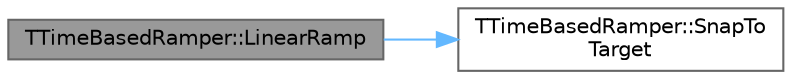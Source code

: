 digraph "TTimeBasedRamper::LinearRamp"
{
 // INTERACTIVE_SVG=YES
 // LATEX_PDF_SIZE
  bgcolor="transparent";
  edge [fontname=Helvetica,fontsize=10,labelfontname=Helvetica,labelfontsize=10];
  node [fontname=Helvetica,fontsize=10,shape=box,height=0.2,width=0.4];
  rankdir="LR";
  Node1 [id="Node000001",label="TTimeBasedRamper::LinearRamp",height=0.2,width=0.4,color="gray40", fillcolor="grey60", style="filled", fontcolor="black",tooltip=" "];
  Node1 -> Node2 [id="edge1_Node000001_Node000002",color="steelblue1",style="solid",tooltip=" "];
  Node2 [id="Node000002",label="TTimeBasedRamper::SnapTo\lTarget",height=0.2,width=0.4,color="grey40", fillcolor="white", style="filled",URL="$d7/dce/classTTimeBasedRamper.html#a7069cf35b54bb11007474f98afc78f90",tooltip=" "];
}
